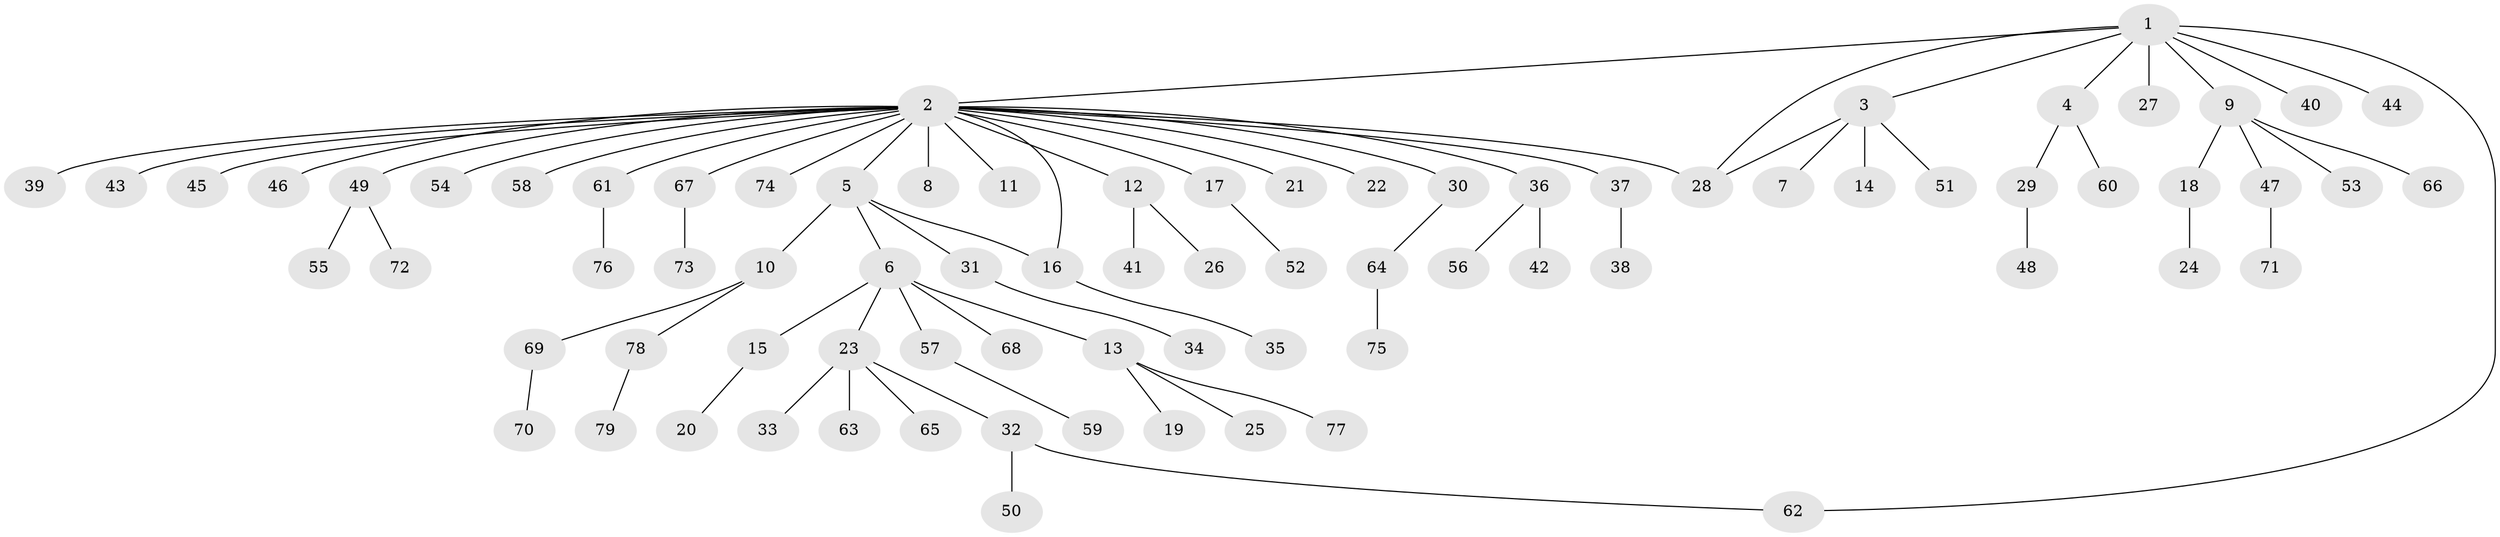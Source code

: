// coarse degree distribution, {7: 0.017857142857142856, 22: 0.017857142857142856, 5: 0.05357142857142857, 2: 0.125, 6: 0.017857142857142856, 1: 0.6964285714285714, 3: 0.05357142857142857, 4: 0.017857142857142856}
// Generated by graph-tools (version 1.1) at 2025/51/02/27/25 19:51:59]
// undirected, 79 vertices, 82 edges
graph export_dot {
graph [start="1"]
  node [color=gray90,style=filled];
  1;
  2;
  3;
  4;
  5;
  6;
  7;
  8;
  9;
  10;
  11;
  12;
  13;
  14;
  15;
  16;
  17;
  18;
  19;
  20;
  21;
  22;
  23;
  24;
  25;
  26;
  27;
  28;
  29;
  30;
  31;
  32;
  33;
  34;
  35;
  36;
  37;
  38;
  39;
  40;
  41;
  42;
  43;
  44;
  45;
  46;
  47;
  48;
  49;
  50;
  51;
  52;
  53;
  54;
  55;
  56;
  57;
  58;
  59;
  60;
  61;
  62;
  63;
  64;
  65;
  66;
  67;
  68;
  69;
  70;
  71;
  72;
  73;
  74;
  75;
  76;
  77;
  78;
  79;
  1 -- 2;
  1 -- 3;
  1 -- 4;
  1 -- 9;
  1 -- 27;
  1 -- 28;
  1 -- 40;
  1 -- 44;
  1 -- 62;
  2 -- 5;
  2 -- 8;
  2 -- 11;
  2 -- 12;
  2 -- 16;
  2 -- 17;
  2 -- 21;
  2 -- 22;
  2 -- 28;
  2 -- 30;
  2 -- 36;
  2 -- 37;
  2 -- 39;
  2 -- 43;
  2 -- 45;
  2 -- 46;
  2 -- 49;
  2 -- 54;
  2 -- 58;
  2 -- 61;
  2 -- 67;
  2 -- 74;
  3 -- 7;
  3 -- 14;
  3 -- 28;
  3 -- 51;
  4 -- 29;
  4 -- 60;
  5 -- 6;
  5 -- 10;
  5 -- 16;
  5 -- 31;
  6 -- 13;
  6 -- 15;
  6 -- 23;
  6 -- 57;
  6 -- 68;
  9 -- 18;
  9 -- 47;
  9 -- 53;
  9 -- 66;
  10 -- 69;
  10 -- 78;
  12 -- 26;
  12 -- 41;
  13 -- 19;
  13 -- 25;
  13 -- 77;
  15 -- 20;
  16 -- 35;
  17 -- 52;
  18 -- 24;
  23 -- 32;
  23 -- 33;
  23 -- 63;
  23 -- 65;
  29 -- 48;
  30 -- 64;
  31 -- 34;
  32 -- 50;
  32 -- 62;
  36 -- 42;
  36 -- 56;
  37 -- 38;
  47 -- 71;
  49 -- 55;
  49 -- 72;
  57 -- 59;
  61 -- 76;
  64 -- 75;
  67 -- 73;
  69 -- 70;
  78 -- 79;
}
